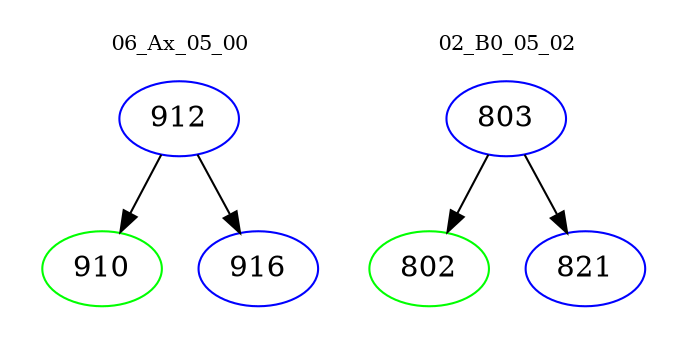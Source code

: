 digraph{
subgraph cluster_0 {
color = white
label = "06_Ax_05_00";
fontsize=10;
T0_912 [label="912", color="blue"]
T0_912 -> T0_910 [color="black"]
T0_910 [label="910", color="green"]
T0_912 -> T0_916 [color="black"]
T0_916 [label="916", color="blue"]
}
subgraph cluster_1 {
color = white
label = "02_B0_05_02";
fontsize=10;
T1_803 [label="803", color="blue"]
T1_803 -> T1_802 [color="black"]
T1_802 [label="802", color="green"]
T1_803 -> T1_821 [color="black"]
T1_821 [label="821", color="blue"]
}
}
